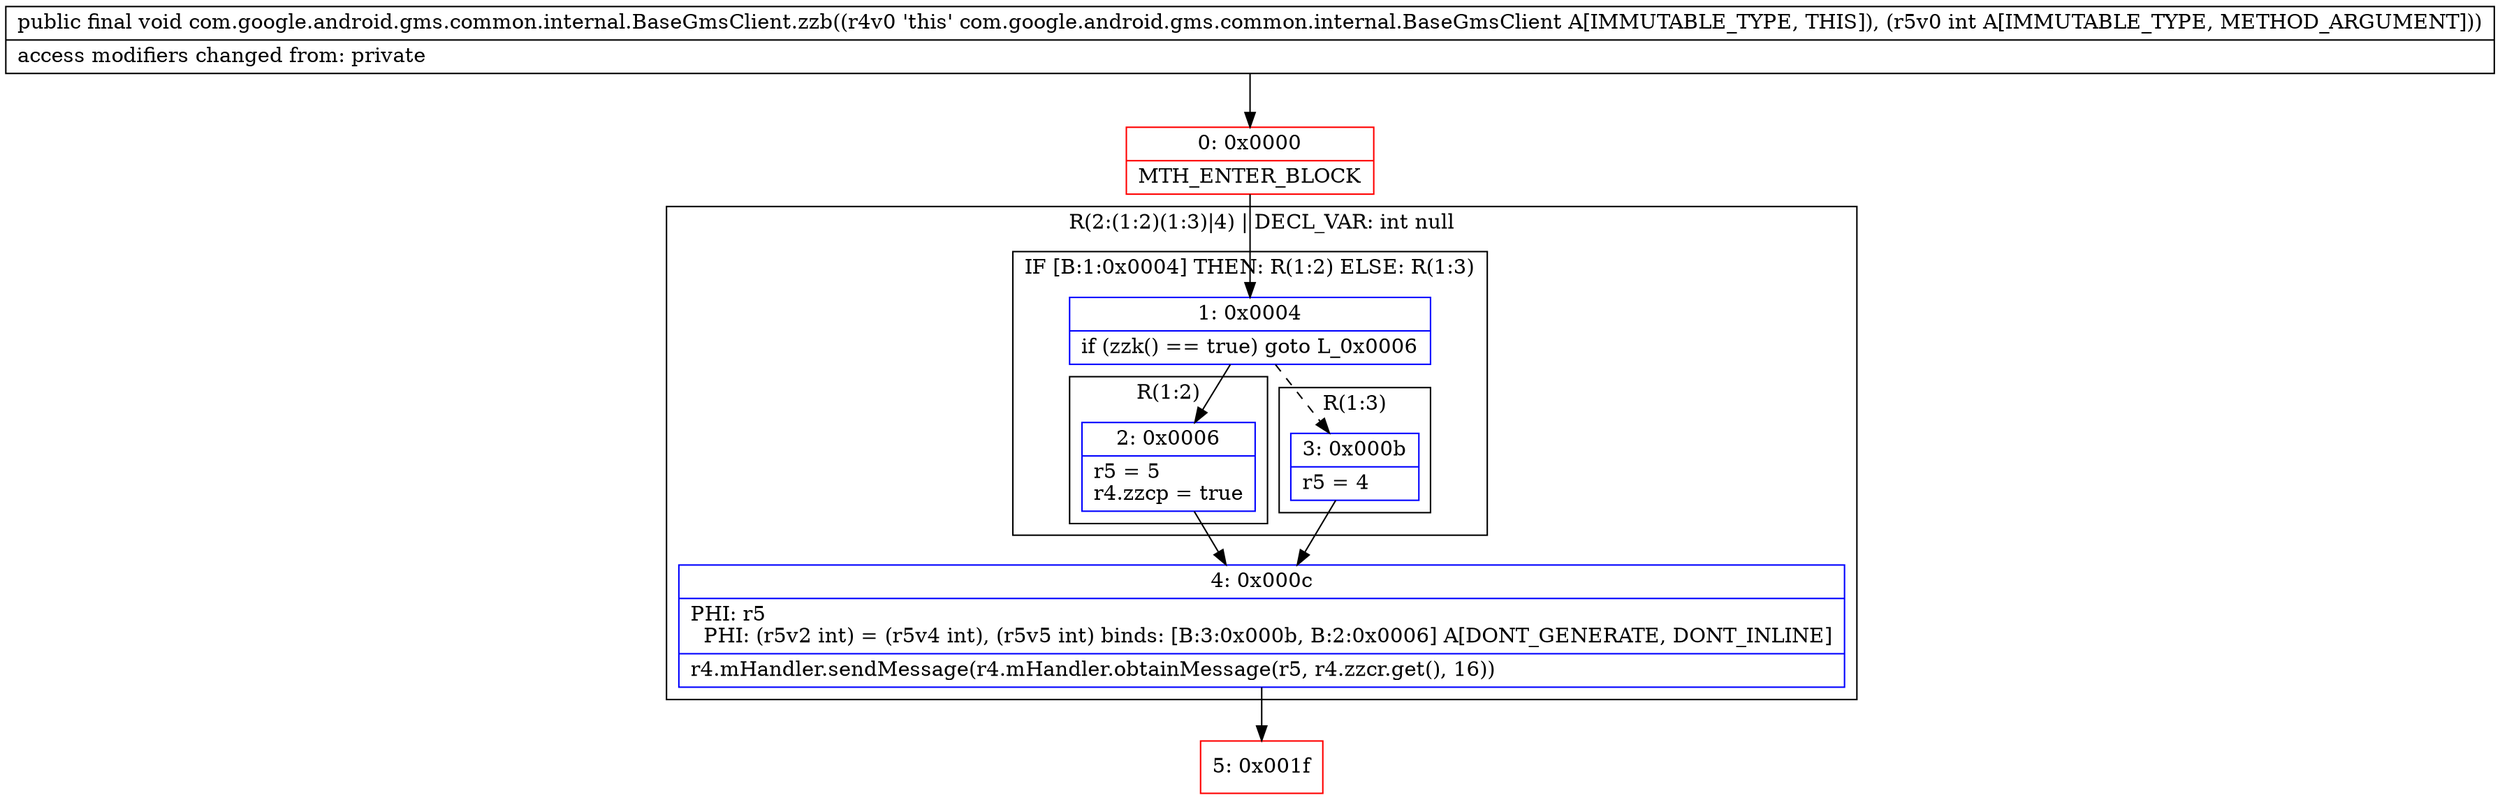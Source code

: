 digraph "CFG forcom.google.android.gms.common.internal.BaseGmsClient.zzb(I)V" {
subgraph cluster_Region_241725257 {
label = "R(2:(1:2)(1:3)|4) | DECL_VAR: int null\l";
node [shape=record,color=blue];
subgraph cluster_IfRegion_604466918 {
label = "IF [B:1:0x0004] THEN: R(1:2) ELSE: R(1:3)";
node [shape=record,color=blue];
Node_1 [shape=record,label="{1\:\ 0x0004|if (zzk() == true) goto L_0x0006\l}"];
subgraph cluster_Region_1820244198 {
label = "R(1:2)";
node [shape=record,color=blue];
Node_2 [shape=record,label="{2\:\ 0x0006|r5 = 5\lr4.zzcp = true\l}"];
}
subgraph cluster_Region_1145911141 {
label = "R(1:3)";
node [shape=record,color=blue];
Node_3 [shape=record,label="{3\:\ 0x000b|r5 = 4\l}"];
}
}
Node_4 [shape=record,label="{4\:\ 0x000c|PHI: r5 \l  PHI: (r5v2 int) = (r5v4 int), (r5v5 int) binds: [B:3:0x000b, B:2:0x0006] A[DONT_GENERATE, DONT_INLINE]\l|r4.mHandler.sendMessage(r4.mHandler.obtainMessage(r5, r4.zzcr.get(), 16))\l}"];
}
Node_0 [shape=record,color=red,label="{0\:\ 0x0000|MTH_ENTER_BLOCK\l}"];
Node_5 [shape=record,color=red,label="{5\:\ 0x001f}"];
MethodNode[shape=record,label="{public final void com.google.android.gms.common.internal.BaseGmsClient.zzb((r4v0 'this' com.google.android.gms.common.internal.BaseGmsClient A[IMMUTABLE_TYPE, THIS]), (r5v0 int A[IMMUTABLE_TYPE, METHOD_ARGUMENT]))  | access modifiers changed from: private\l}"];
MethodNode -> Node_0;
Node_1 -> Node_2;
Node_1 -> Node_3[style=dashed];
Node_2 -> Node_4;
Node_3 -> Node_4;
Node_4 -> Node_5;
Node_0 -> Node_1;
}

